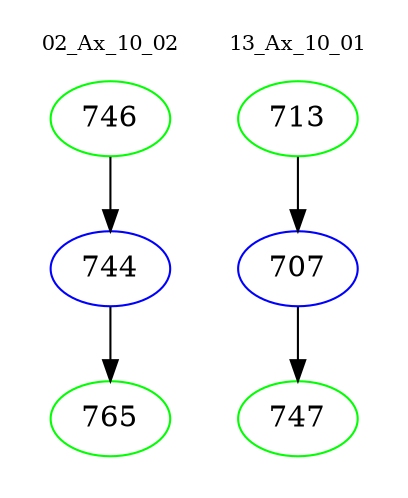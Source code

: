 digraph{
subgraph cluster_0 {
color = white
label = "02_Ax_10_02";
fontsize=10;
T0_746 [label="746", color="green"]
T0_746 -> T0_744 [color="black"]
T0_744 [label="744", color="blue"]
T0_744 -> T0_765 [color="black"]
T0_765 [label="765", color="green"]
}
subgraph cluster_1 {
color = white
label = "13_Ax_10_01";
fontsize=10;
T1_713 [label="713", color="green"]
T1_713 -> T1_707 [color="black"]
T1_707 [label="707", color="blue"]
T1_707 -> T1_747 [color="black"]
T1_747 [label="747", color="green"]
}
}
